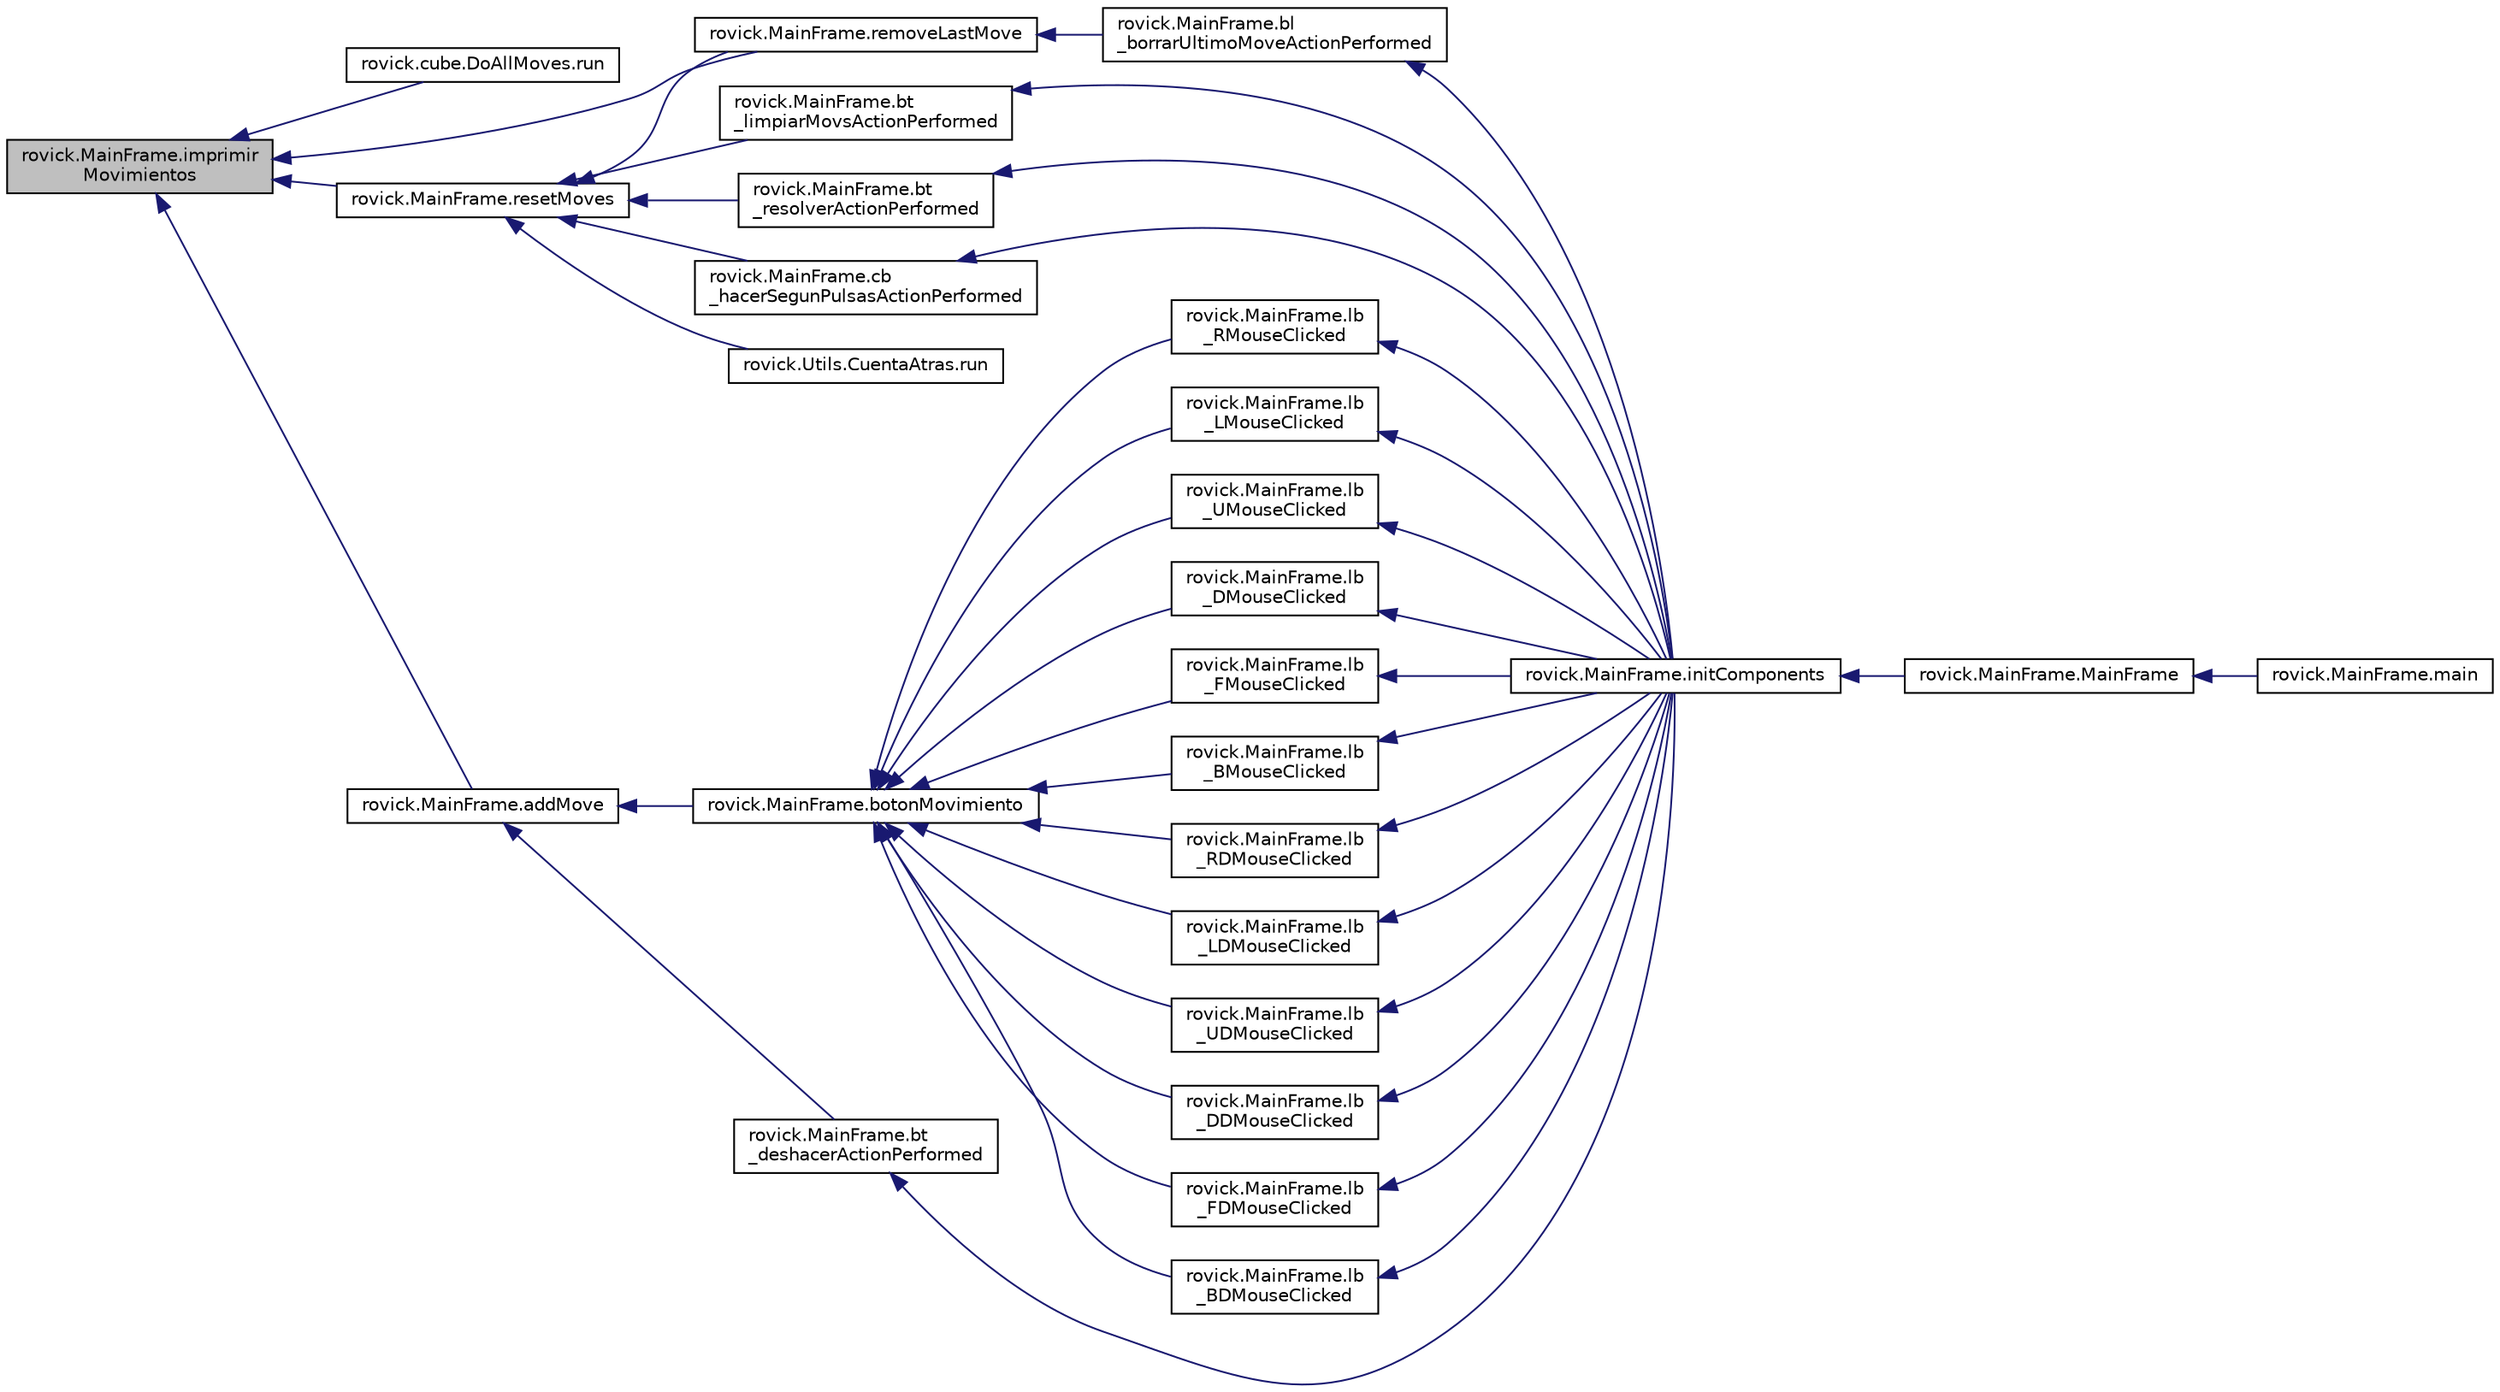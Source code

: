 digraph "rovick.MainFrame.imprimirMovimientos"
{
  edge [fontname="Helvetica",fontsize="10",labelfontname="Helvetica",labelfontsize="10"];
  node [fontname="Helvetica",fontsize="10",shape=record];
  rankdir="LR";
  Node1 [label="rovick.MainFrame.imprimir\lMovimientos",height=0.2,width=0.4,color="black", fillcolor="grey75", style="filled", fontcolor="black"];
  Node1 -> Node2 [dir="back",color="midnightblue",fontsize="10",style="solid",fontname="Helvetica"];
  Node2 [label="rovick.cube.DoAllMoves.run",height=0.2,width=0.4,color="black", fillcolor="white", style="filled",URL="$classrovick_1_1cube_1_1_do_all_moves_a19f19c1e0e3f4b224170839f2233997c.html#a19f19c1e0e3f4b224170839f2233997c"];
  Node1 -> Node3 [dir="back",color="midnightblue",fontsize="10",style="solid",fontname="Helvetica"];
  Node3 [label="rovick.MainFrame.resetMoves",height=0.2,width=0.4,color="black", fillcolor="white", style="filled",URL="$group___auxiliares_ga5c0bd377260e617abd7b98081ccd538d.html#ga5c0bd377260e617abd7b98081ccd538d",tooltip="Limpia la interface y duvuelve las variables a su estado por defecto. "];
  Node3 -> Node4 [dir="back",color="midnightblue",fontsize="10",style="solid",fontname="Helvetica"];
  Node4 [label="rovick.MainFrame.removeLastMove",height=0.2,width=0.4,color="black", fillcolor="white", style="filled",URL="$group___auxiliares_ga27c198265fb7a3f149b95aaac12bf9f0.html#ga27c198265fb7a3f149b95aaac12bf9f0",tooltip="Borra el ultimo movimiento del ArrayList movimientos, y ajusta los tiempos y los movimientos. "];
  Node4 -> Node5 [dir="back",color="midnightblue",fontsize="10",style="solid",fontname="Helvetica"];
  Node5 [label="rovick.MainFrame.bl\l_borrarUltimoMoveActionPerformed",height=0.2,width=0.4,color="black", fillcolor="white", style="filled",URL="$group___otros_ga34294f2c62e4f116ccf881cfefcaeacb.html#ga34294f2c62e4f116ccf881cfefcaeacb"];
  Node5 -> Node6 [dir="back",color="midnightblue",fontsize="10",style="solid",fontname="Helvetica"];
  Node6 [label="rovick.MainFrame.initComponents",height=0.2,width=0.4,color="black", fillcolor="white", style="filled",URL="$classrovick_1_1_main_frame_a6bfda0f949106916323960d384a309e0.html#a6bfda0f949106916323960d384a309e0"];
  Node6 -> Node7 [dir="back",color="midnightblue",fontsize="10",style="solid",fontname="Helvetica"];
  Node7 [label="rovick.MainFrame.MainFrame",height=0.2,width=0.4,color="black", fillcolor="white", style="filled",URL="$group___principales_ga511f1ff25cbcc94bf9a36611674b5fec.html#ga511f1ff25cbcc94bf9a36611674b5fec",tooltip="Contrucotr de la victa principal. "];
  Node7 -> Node8 [dir="back",color="midnightblue",fontsize="10",style="solid",fontname="Helvetica"];
  Node8 [label="rovick.MainFrame.main",height=0.2,width=0.4,color="black", fillcolor="white", style="filled",URL="$classrovick_1_1_main_frame_ac31f17c5894a105267e32842324663ac.html#ac31f17c5894a105267e32842324663ac"];
  Node3 -> Node9 [dir="back",color="midnightblue",fontsize="10",style="solid",fontname="Helvetica"];
  Node9 [label="rovick.MainFrame.bt\l_limpiarMovsActionPerformed",height=0.2,width=0.4,color="black", fillcolor="white", style="filled",URL="$group___otros_ga0c811439533d95200c76cdc2c9395d59.html#ga0c811439533d95200c76cdc2c9395d59"];
  Node9 -> Node6 [dir="back",color="midnightblue",fontsize="10",style="solid",fontname="Helvetica"];
  Node3 -> Node10 [dir="back",color="midnightblue",fontsize="10",style="solid",fontname="Helvetica"];
  Node10 [label="rovick.MainFrame.bt\l_resolverActionPerformed",height=0.2,width=0.4,color="black", fillcolor="white", style="filled",URL="$group___otros_ga97be6de2f330b3b3559fc5a3a67840ed.html#ga97be6de2f330b3b3559fc5a3a67840ed"];
  Node10 -> Node6 [dir="back",color="midnightblue",fontsize="10",style="solid",fontname="Helvetica"];
  Node3 -> Node11 [dir="back",color="midnightblue",fontsize="10",style="solid",fontname="Helvetica"];
  Node11 [label="rovick.MainFrame.cb\l_hacerSegunPulsasActionPerformed",height=0.2,width=0.4,color="black", fillcolor="white", style="filled",URL="$group___otros_gae3f02523f5de684738708fa8fafd59a2.html#gae3f02523f5de684738708fa8fafd59a2"];
  Node11 -> Node6 [dir="back",color="midnightblue",fontsize="10",style="solid",fontname="Helvetica"];
  Node3 -> Node12 [dir="back",color="midnightblue",fontsize="10",style="solid",fontname="Helvetica"];
  Node12 [label="rovick.Utils.CuentaAtras.run",height=0.2,width=0.4,color="black", fillcolor="white", style="filled",URL="$classrovick_1_1_utils_1_1_cuenta_atras_aabd60572d54245e890b235d5bf4874db.html#aabd60572d54245e890b235d5bf4874db"];
  Node1 -> Node13 [dir="back",color="midnightblue",fontsize="10",style="solid",fontname="Helvetica"];
  Node13 [label="rovick.MainFrame.addMove",height=0.2,width=0.4,color="black", fillcolor="white", style="filled",URL="$group___auxiliares_ga49c8ae6bbd67d575b5b9c8ee575a82ff.html#ga49c8ae6bbd67d575b5b9c8ee575a82ff",tooltip="Añade el movimiento al ArrayLista movimientos dependiendo de que movimiento sea. "];
  Node13 -> Node14 [dir="back",color="midnightblue",fontsize="10",style="solid",fontname="Helvetica"];
  Node14 [label="rovick.MainFrame.botonMovimiento",height=0.2,width=0.4,color="black", fillcolor="white", style="filled",URL="$group___principales_gae2c42cbf5cab358d9b60d6c7a50ab85f.html#gae2c42cbf5cab358d9b60d6c7a50ab85f",tooltip="Metodo al que llaman los Botones de los movimientos, Si el checkBox cb_hacerSegunPulsas esta activado..."];
  Node14 -> Node15 [dir="back",color="midnightblue",fontsize="10",style="solid",fontname="Helvetica"];
  Node15 [label="rovick.MainFrame.lb\l_RMouseClicked",height=0.2,width=0.4,color="black", fillcolor="white", style="filled",URL="$group___botones_ga806a4d37b42c38a01063536d98bf9442.html#ga806a4d37b42c38a01063536d98bf9442"];
  Node15 -> Node6 [dir="back",color="midnightblue",fontsize="10",style="solid",fontname="Helvetica"];
  Node14 -> Node16 [dir="back",color="midnightblue",fontsize="10",style="solid",fontname="Helvetica"];
  Node16 [label="rovick.MainFrame.lb\l_LMouseClicked",height=0.2,width=0.4,color="black", fillcolor="white", style="filled",URL="$group___botones_gab1bffa7346d3a8a6a04c7c74edd854b9.html#gab1bffa7346d3a8a6a04c7c74edd854b9"];
  Node16 -> Node6 [dir="back",color="midnightblue",fontsize="10",style="solid",fontname="Helvetica"];
  Node14 -> Node17 [dir="back",color="midnightblue",fontsize="10",style="solid",fontname="Helvetica"];
  Node17 [label="rovick.MainFrame.lb\l_UMouseClicked",height=0.2,width=0.4,color="black", fillcolor="white", style="filled",URL="$group___botones_gad7d6a61ea3f70d947bab03ca93f5c76f.html#gad7d6a61ea3f70d947bab03ca93f5c76f"];
  Node17 -> Node6 [dir="back",color="midnightblue",fontsize="10",style="solid",fontname="Helvetica"];
  Node14 -> Node18 [dir="back",color="midnightblue",fontsize="10",style="solid",fontname="Helvetica"];
  Node18 [label="rovick.MainFrame.lb\l_DMouseClicked",height=0.2,width=0.4,color="black", fillcolor="white", style="filled",URL="$group___botones_gad29bf698bb00fce441a3666ce81c04f8.html#gad29bf698bb00fce441a3666ce81c04f8"];
  Node18 -> Node6 [dir="back",color="midnightblue",fontsize="10",style="solid",fontname="Helvetica"];
  Node14 -> Node19 [dir="back",color="midnightblue",fontsize="10",style="solid",fontname="Helvetica"];
  Node19 [label="rovick.MainFrame.lb\l_FMouseClicked",height=0.2,width=0.4,color="black", fillcolor="white", style="filled",URL="$group___botones_ga7dbf6abea21412b993496f2272394add.html#ga7dbf6abea21412b993496f2272394add"];
  Node19 -> Node6 [dir="back",color="midnightblue",fontsize="10",style="solid",fontname="Helvetica"];
  Node14 -> Node20 [dir="back",color="midnightblue",fontsize="10",style="solid",fontname="Helvetica"];
  Node20 [label="rovick.MainFrame.lb\l_BMouseClicked",height=0.2,width=0.4,color="black", fillcolor="white", style="filled",URL="$group___botones_ga1bf2298bc72ca8ad5e1a297e9fe553aa.html#ga1bf2298bc72ca8ad5e1a297e9fe553aa"];
  Node20 -> Node6 [dir="back",color="midnightblue",fontsize="10",style="solid",fontname="Helvetica"];
  Node14 -> Node21 [dir="back",color="midnightblue",fontsize="10",style="solid",fontname="Helvetica"];
  Node21 [label="rovick.MainFrame.lb\l_RDMouseClicked",height=0.2,width=0.4,color="black", fillcolor="white", style="filled",URL="$group___botones_ga3d74cf4cc0f87ec35842fd8fff42e80c.html#ga3d74cf4cc0f87ec35842fd8fff42e80c"];
  Node21 -> Node6 [dir="back",color="midnightblue",fontsize="10",style="solid",fontname="Helvetica"];
  Node14 -> Node22 [dir="back",color="midnightblue",fontsize="10",style="solid",fontname="Helvetica"];
  Node22 [label="rovick.MainFrame.lb\l_LDMouseClicked",height=0.2,width=0.4,color="black", fillcolor="white", style="filled",URL="$group___botones_ga11a49350175011fe98d970f9aaabf65d.html#ga11a49350175011fe98d970f9aaabf65d"];
  Node22 -> Node6 [dir="back",color="midnightblue",fontsize="10",style="solid",fontname="Helvetica"];
  Node14 -> Node23 [dir="back",color="midnightblue",fontsize="10",style="solid",fontname="Helvetica"];
  Node23 [label="rovick.MainFrame.lb\l_UDMouseClicked",height=0.2,width=0.4,color="black", fillcolor="white", style="filled",URL="$group___botones_ga8f21d07f95b26c7977f9caf32e4b1b2d.html#ga8f21d07f95b26c7977f9caf32e4b1b2d"];
  Node23 -> Node6 [dir="back",color="midnightblue",fontsize="10",style="solid",fontname="Helvetica"];
  Node14 -> Node24 [dir="back",color="midnightblue",fontsize="10",style="solid",fontname="Helvetica"];
  Node24 [label="rovick.MainFrame.lb\l_DDMouseClicked",height=0.2,width=0.4,color="black", fillcolor="white", style="filled",URL="$group___botones_ga71ce387a0aeb3ea68ebdf029b180a3b6.html#ga71ce387a0aeb3ea68ebdf029b180a3b6"];
  Node24 -> Node6 [dir="back",color="midnightblue",fontsize="10",style="solid",fontname="Helvetica"];
  Node14 -> Node25 [dir="back",color="midnightblue",fontsize="10",style="solid",fontname="Helvetica"];
  Node25 [label="rovick.MainFrame.lb\l_FDMouseClicked",height=0.2,width=0.4,color="black", fillcolor="white", style="filled",URL="$group___botones_ga31321cdc0955f60c49b93b3ada6d8866.html#ga31321cdc0955f60c49b93b3ada6d8866"];
  Node25 -> Node6 [dir="back",color="midnightblue",fontsize="10",style="solid",fontname="Helvetica"];
  Node14 -> Node26 [dir="back",color="midnightblue",fontsize="10",style="solid",fontname="Helvetica"];
  Node26 [label="rovick.MainFrame.lb\l_BDMouseClicked",height=0.2,width=0.4,color="black", fillcolor="white", style="filled",URL="$group___botones_ga7e962ccf5b128e8f2804f42c61c86b7d.html#ga7e962ccf5b128e8f2804f42c61c86b7d"];
  Node26 -> Node6 [dir="back",color="midnightblue",fontsize="10",style="solid",fontname="Helvetica"];
  Node13 -> Node27 [dir="back",color="midnightblue",fontsize="10",style="solid",fontname="Helvetica"];
  Node27 [label="rovick.MainFrame.bt\l_deshacerActionPerformed",height=0.2,width=0.4,color="black", fillcolor="white", style="filled",URL="$group___otros_ga822786b927cc80f5020a8e8a3ca93a2f.html#ga822786b927cc80f5020a8e8a3ca93a2f"];
  Node27 -> Node6 [dir="back",color="midnightblue",fontsize="10",style="solid",fontname="Helvetica"];
  Node1 -> Node4 [dir="back",color="midnightblue",fontsize="10",style="solid",fontname="Helvetica"];
}
